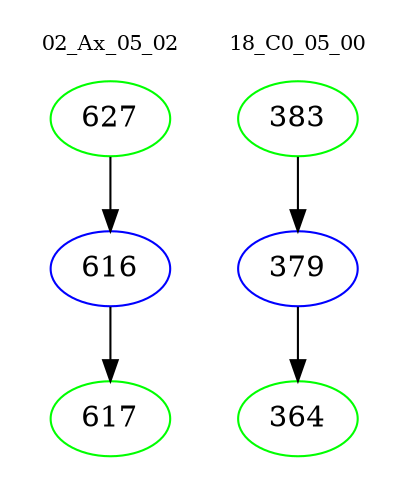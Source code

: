 digraph{
subgraph cluster_0 {
color = white
label = "02_Ax_05_02";
fontsize=10;
T0_627 [label="627", color="green"]
T0_627 -> T0_616 [color="black"]
T0_616 [label="616", color="blue"]
T0_616 -> T0_617 [color="black"]
T0_617 [label="617", color="green"]
}
subgraph cluster_1 {
color = white
label = "18_C0_05_00";
fontsize=10;
T1_383 [label="383", color="green"]
T1_383 -> T1_379 [color="black"]
T1_379 [label="379", color="blue"]
T1_379 -> T1_364 [color="black"]
T1_364 [label="364", color="green"]
}
}
